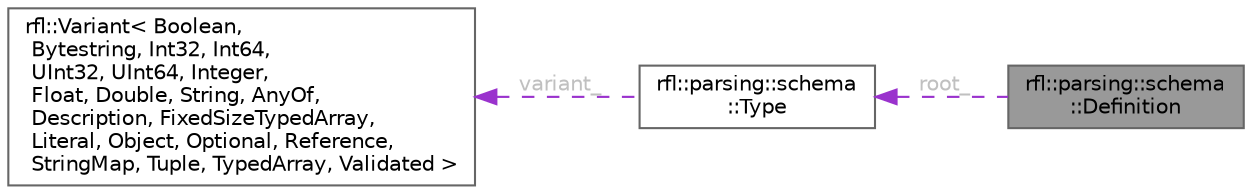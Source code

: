 digraph "rfl::parsing::schema::Definition"
{
 // LATEX_PDF_SIZE
  bgcolor="transparent";
  edge [fontname=Helvetica,fontsize=10,labelfontname=Helvetica,labelfontsize=10];
  node [fontname=Helvetica,fontsize=10,shape=box,height=0.2,width=0.4];
  rankdir="LR";
  Node1 [id="Node000001",label="rfl::parsing::schema\l::Definition",height=0.2,width=0.4,color="gray40", fillcolor="grey60", style="filled", fontcolor="black",tooltip=" "];
  Node2 -> Node1 [id="edge1_Node000001_Node000002",dir="back",color="darkorchid3",style="dashed",tooltip=" ",label=" root_",fontcolor="grey" ];
  Node2 [id="Node000002",label="rfl::parsing::schema\l::Type",height=0.2,width=0.4,color="gray40", fillcolor="white", style="filled",URL="$structrfl_1_1parsing_1_1schema_1_1_type.html",tooltip=" "];
  Node3 -> Node2 [id="edge2_Node000002_Node000003",dir="back",color="darkorchid3",style="dashed",tooltip=" ",label=" variant_",fontcolor="grey" ];
  Node3 [id="Node000003",label="rfl::Variant\< Boolean,\l Bytestring, Int32, Int64,\l UInt32, UInt64, Integer,\l Float, Double, String, AnyOf,\l Description, FixedSizeTypedArray,\l Literal, Object, Optional, Reference,\l StringMap, Tuple, TypedArray, Validated \>",height=0.2,width=0.4,color="gray40", fillcolor="white", style="filled",URL="$classrfl_1_1_variant.html",tooltip=" "];
}
